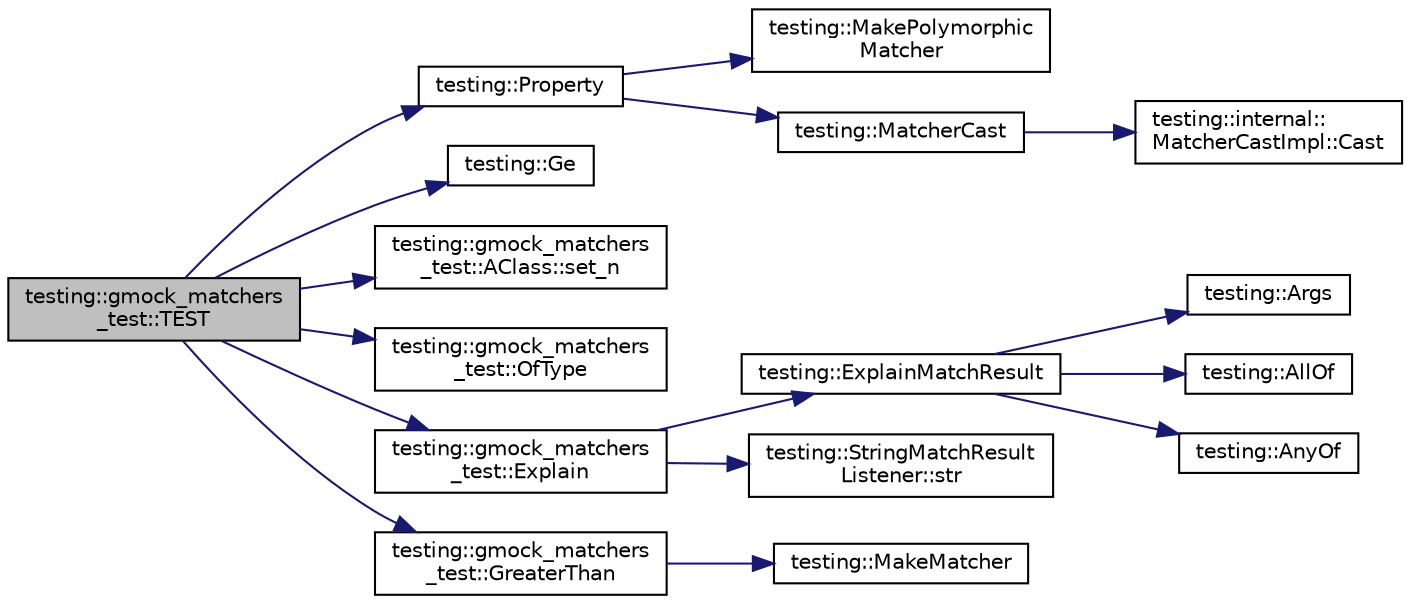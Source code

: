 digraph "testing::gmock_matchers_test::TEST"
{
  edge [fontname="Helvetica",fontsize="10",labelfontname="Helvetica",labelfontsize="10"];
  node [fontname="Helvetica",fontsize="10",shape=record];
  rankdir="LR";
  Node1237 [label="testing::gmock_matchers\l_test::TEST",height=0.2,width=0.4,color="black", fillcolor="grey75", style="filled", fontcolor="black"];
  Node1237 -> Node1238 [color="midnightblue",fontsize="10",style="solid",fontname="Helvetica"];
  Node1238 [label="testing::Property",height=0.2,width=0.4,color="black", fillcolor="white", style="filled",URL="$d0/d75/namespacetesting.html#a0fad10571e23f7bc0d5c83d4c31ba740"];
  Node1238 -> Node1239 [color="midnightblue",fontsize="10",style="solid",fontname="Helvetica"];
  Node1239 [label="testing::MakePolymorphic\lMatcher",height=0.2,width=0.4,color="black", fillcolor="white", style="filled",URL="$d0/d75/namespacetesting.html#a667ca94f190ec2e17ee2fbfdb7d3da04"];
  Node1238 -> Node1240 [color="midnightblue",fontsize="10",style="solid",fontname="Helvetica"];
  Node1240 [label="testing::MatcherCast",height=0.2,width=0.4,color="black", fillcolor="white", style="filled",URL="$d0/d75/namespacetesting.html#a8234d15eee99b135a7fdf2141a2ebe1f"];
  Node1240 -> Node1241 [color="midnightblue",fontsize="10",style="solid",fontname="Helvetica"];
  Node1241 [label="testing::internal::\lMatcherCastImpl::Cast",height=0.2,width=0.4,color="black", fillcolor="white", style="filled",URL="$d4/d89/classtesting_1_1internal_1_1_matcher_cast_impl.html#a488bb69a7845f9198bbb198d8dbe41a8"];
  Node1237 -> Node1242 [color="midnightblue",fontsize="10",style="solid",fontname="Helvetica"];
  Node1242 [label="testing::Ge",height=0.2,width=0.4,color="black", fillcolor="white", style="filled",URL="$d0/d75/namespacetesting.html#a42bb19b42d7830b972973a103d5e00f2"];
  Node1237 -> Node1243 [color="midnightblue",fontsize="10",style="solid",fontname="Helvetica"];
  Node1243 [label="testing::gmock_matchers\l_test::AClass::set_n",height=0.2,width=0.4,color="black", fillcolor="white", style="filled",URL="$d8/d0a/classtesting_1_1gmock__matchers__test_1_1_a_class.html#a3181466cec6faa5ab3c6bc5c4dbf67b2"];
  Node1237 -> Node1244 [color="midnightblue",fontsize="10",style="solid",fontname="Helvetica"];
  Node1244 [label="testing::gmock_matchers\l_test::OfType",height=0.2,width=0.4,color="black", fillcolor="white", style="filled",URL="$d5/de1/namespacetesting_1_1gmock__matchers__test.html#aea4c2446402f87073f8fec944fc1113c"];
  Node1237 -> Node1245 [color="midnightblue",fontsize="10",style="solid",fontname="Helvetica"];
  Node1245 [label="testing::gmock_matchers\l_test::Explain",height=0.2,width=0.4,color="black", fillcolor="white", style="filled",URL="$d5/de1/namespacetesting_1_1gmock__matchers__test.html#a54e38d7df891801181af4c2acc38c3d5"];
  Node1245 -> Node1246 [color="midnightblue",fontsize="10",style="solid",fontname="Helvetica"];
  Node1246 [label="testing::ExplainMatchResult",height=0.2,width=0.4,color="black", fillcolor="white", style="filled",URL="$d0/d75/namespacetesting.html#a6d5fbd5104dafc63bf705dafbcb5ce18"];
  Node1246 -> Node1247 [color="midnightblue",fontsize="10",style="solid",fontname="Helvetica"];
  Node1247 [label="testing::Args",height=0.2,width=0.4,color="black", fillcolor="white", style="filled",URL="$d0/d75/namespacetesting.html#aaca153f67b689b8b9d5b8c67ecf8cee4"];
  Node1246 -> Node1248 [color="midnightblue",fontsize="10",style="solid",fontname="Helvetica"];
  Node1248 [label="testing::AllOf",height=0.2,width=0.4,color="black", fillcolor="white", style="filled",URL="$d0/d75/namespacetesting.html#af7618e8606c1cb45738163688944e2b7"];
  Node1246 -> Node1249 [color="midnightblue",fontsize="10",style="solid",fontname="Helvetica"];
  Node1249 [label="testing::AnyOf",height=0.2,width=0.4,color="black", fillcolor="white", style="filled",URL="$d0/d75/namespacetesting.html#a81cfefd9f75cdce827d5bc873cf73aac"];
  Node1245 -> Node1250 [color="midnightblue",fontsize="10",style="solid",fontname="Helvetica"];
  Node1250 [label="testing::StringMatchResult\lListener::str",height=0.2,width=0.4,color="black", fillcolor="white", style="filled",URL="$d9/dd6/classtesting_1_1_string_match_result_listener.html#a77e501016fa53b76e7eee1739d25dde9"];
  Node1237 -> Node1251 [color="midnightblue",fontsize="10",style="solid",fontname="Helvetica"];
  Node1251 [label="testing::gmock_matchers\l_test::GreaterThan",height=0.2,width=0.4,color="black", fillcolor="white", style="filled",URL="$d5/de1/namespacetesting_1_1gmock__matchers__test.html#a8cf8614a7c9adc8fb00e8af04895f97c"];
  Node1251 -> Node1252 [color="midnightblue",fontsize="10",style="solid",fontname="Helvetica"];
  Node1252 [label="testing::MakeMatcher",height=0.2,width=0.4,color="black", fillcolor="white", style="filled",URL="$d0/d75/namespacetesting.html#a37fd8029ac00e60952440a3d9cca8166"];
}
